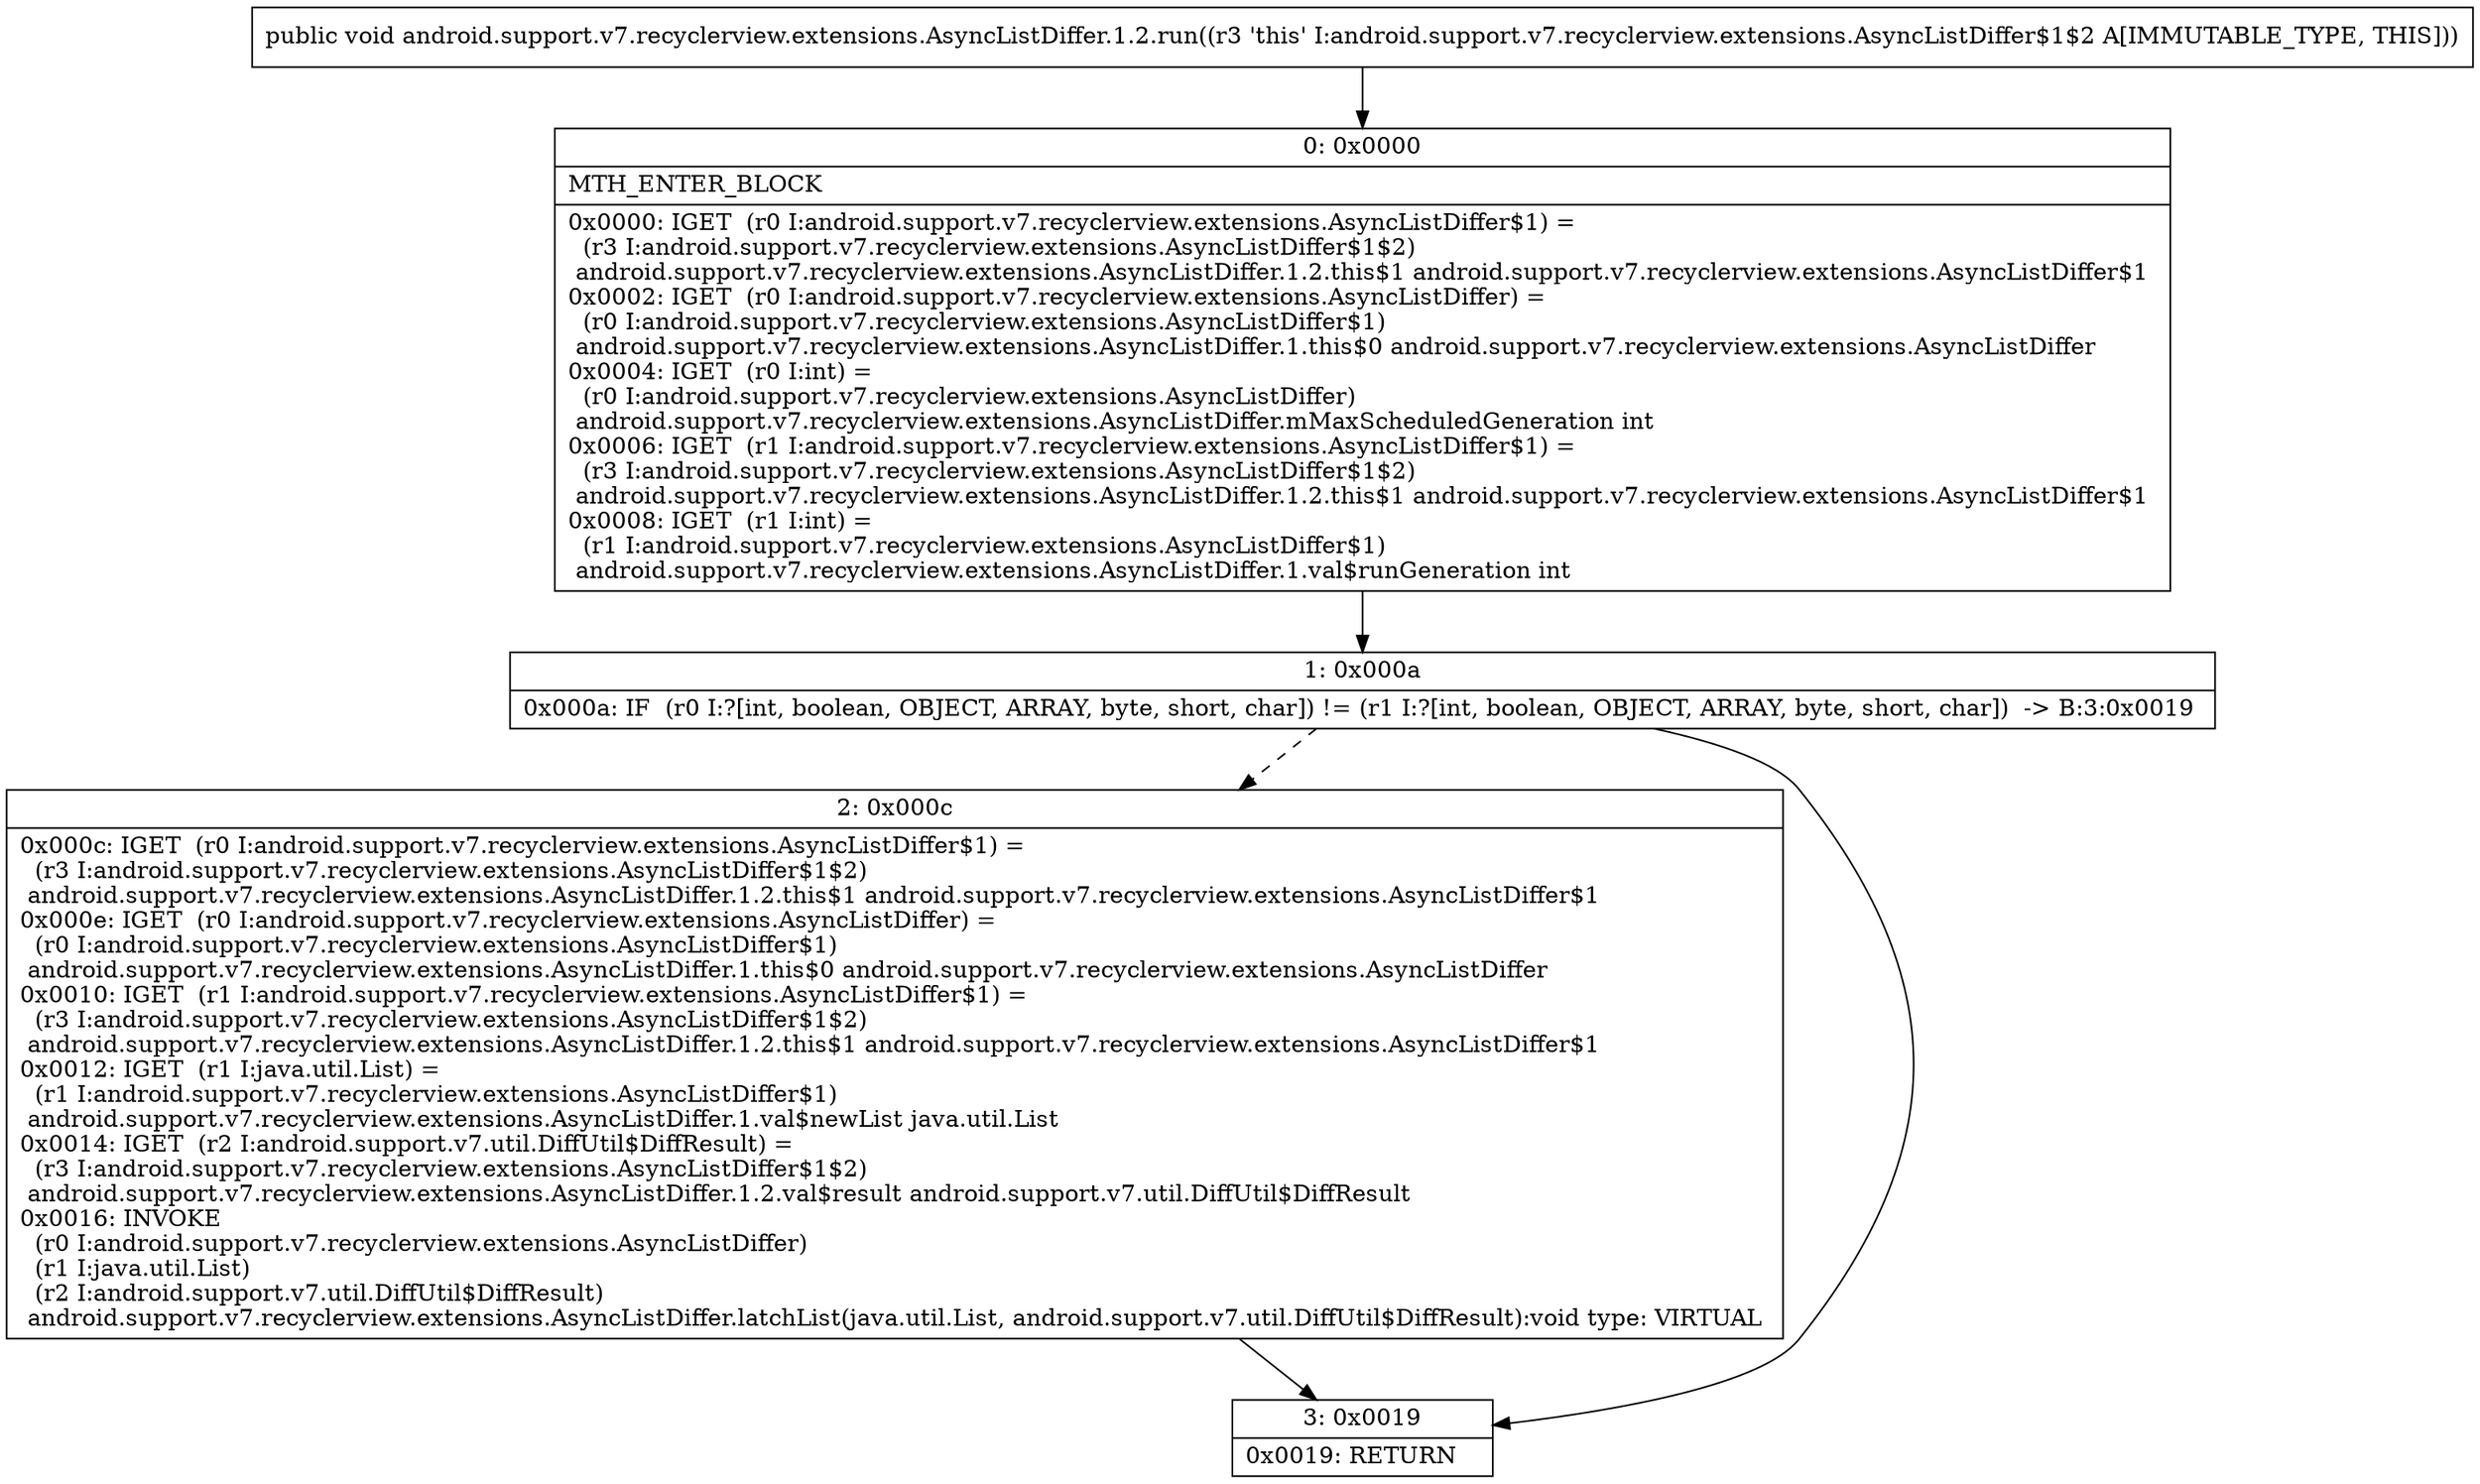 digraph "CFG forandroid.support.v7.recyclerview.extensions.AsyncListDiffer.1.2.run()V" {
Node_0 [shape=record,label="{0\:\ 0x0000|MTH_ENTER_BLOCK\l|0x0000: IGET  (r0 I:android.support.v7.recyclerview.extensions.AsyncListDiffer$1) = \l  (r3 I:android.support.v7.recyclerview.extensions.AsyncListDiffer$1$2)\l android.support.v7.recyclerview.extensions.AsyncListDiffer.1.2.this$1 android.support.v7.recyclerview.extensions.AsyncListDiffer$1 \l0x0002: IGET  (r0 I:android.support.v7.recyclerview.extensions.AsyncListDiffer) = \l  (r0 I:android.support.v7.recyclerview.extensions.AsyncListDiffer$1)\l android.support.v7.recyclerview.extensions.AsyncListDiffer.1.this$0 android.support.v7.recyclerview.extensions.AsyncListDiffer \l0x0004: IGET  (r0 I:int) = \l  (r0 I:android.support.v7.recyclerview.extensions.AsyncListDiffer)\l android.support.v7.recyclerview.extensions.AsyncListDiffer.mMaxScheduledGeneration int \l0x0006: IGET  (r1 I:android.support.v7.recyclerview.extensions.AsyncListDiffer$1) = \l  (r3 I:android.support.v7.recyclerview.extensions.AsyncListDiffer$1$2)\l android.support.v7.recyclerview.extensions.AsyncListDiffer.1.2.this$1 android.support.v7.recyclerview.extensions.AsyncListDiffer$1 \l0x0008: IGET  (r1 I:int) = \l  (r1 I:android.support.v7.recyclerview.extensions.AsyncListDiffer$1)\l android.support.v7.recyclerview.extensions.AsyncListDiffer.1.val$runGeneration int \l}"];
Node_1 [shape=record,label="{1\:\ 0x000a|0x000a: IF  (r0 I:?[int, boolean, OBJECT, ARRAY, byte, short, char]) != (r1 I:?[int, boolean, OBJECT, ARRAY, byte, short, char])  \-\> B:3:0x0019 \l}"];
Node_2 [shape=record,label="{2\:\ 0x000c|0x000c: IGET  (r0 I:android.support.v7.recyclerview.extensions.AsyncListDiffer$1) = \l  (r3 I:android.support.v7.recyclerview.extensions.AsyncListDiffer$1$2)\l android.support.v7.recyclerview.extensions.AsyncListDiffer.1.2.this$1 android.support.v7.recyclerview.extensions.AsyncListDiffer$1 \l0x000e: IGET  (r0 I:android.support.v7.recyclerview.extensions.AsyncListDiffer) = \l  (r0 I:android.support.v7.recyclerview.extensions.AsyncListDiffer$1)\l android.support.v7.recyclerview.extensions.AsyncListDiffer.1.this$0 android.support.v7.recyclerview.extensions.AsyncListDiffer \l0x0010: IGET  (r1 I:android.support.v7.recyclerview.extensions.AsyncListDiffer$1) = \l  (r3 I:android.support.v7.recyclerview.extensions.AsyncListDiffer$1$2)\l android.support.v7.recyclerview.extensions.AsyncListDiffer.1.2.this$1 android.support.v7.recyclerview.extensions.AsyncListDiffer$1 \l0x0012: IGET  (r1 I:java.util.List) = \l  (r1 I:android.support.v7.recyclerview.extensions.AsyncListDiffer$1)\l android.support.v7.recyclerview.extensions.AsyncListDiffer.1.val$newList java.util.List \l0x0014: IGET  (r2 I:android.support.v7.util.DiffUtil$DiffResult) = \l  (r3 I:android.support.v7.recyclerview.extensions.AsyncListDiffer$1$2)\l android.support.v7.recyclerview.extensions.AsyncListDiffer.1.2.val$result android.support.v7.util.DiffUtil$DiffResult \l0x0016: INVOKE  \l  (r0 I:android.support.v7.recyclerview.extensions.AsyncListDiffer)\l  (r1 I:java.util.List)\l  (r2 I:android.support.v7.util.DiffUtil$DiffResult)\l android.support.v7.recyclerview.extensions.AsyncListDiffer.latchList(java.util.List, android.support.v7.util.DiffUtil$DiffResult):void type: VIRTUAL \l}"];
Node_3 [shape=record,label="{3\:\ 0x0019|0x0019: RETURN   \l}"];
MethodNode[shape=record,label="{public void android.support.v7.recyclerview.extensions.AsyncListDiffer.1.2.run((r3 'this' I:android.support.v7.recyclerview.extensions.AsyncListDiffer$1$2 A[IMMUTABLE_TYPE, THIS])) }"];
MethodNode -> Node_0;
Node_0 -> Node_1;
Node_1 -> Node_2[style=dashed];
Node_1 -> Node_3;
Node_2 -> Node_3;
}


